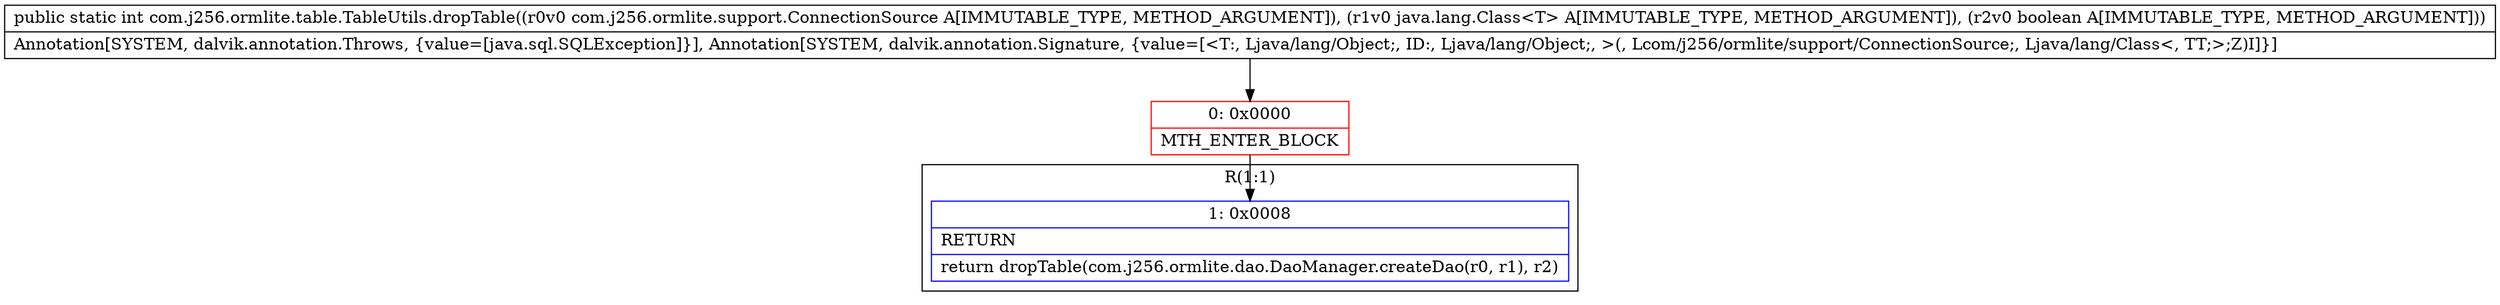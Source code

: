 digraph "CFG forcom.j256.ormlite.table.TableUtils.dropTable(Lcom\/j256\/ormlite\/support\/ConnectionSource;Ljava\/lang\/Class;Z)I" {
subgraph cluster_Region_1165853627 {
label = "R(1:1)";
node [shape=record,color=blue];
Node_1 [shape=record,label="{1\:\ 0x0008|RETURN\l|return dropTable(com.j256.ormlite.dao.DaoManager.createDao(r0, r1), r2)\l}"];
}
Node_0 [shape=record,color=red,label="{0\:\ 0x0000|MTH_ENTER_BLOCK\l}"];
MethodNode[shape=record,label="{public static int com.j256.ormlite.table.TableUtils.dropTable((r0v0 com.j256.ormlite.support.ConnectionSource A[IMMUTABLE_TYPE, METHOD_ARGUMENT]), (r1v0 java.lang.Class\<T\> A[IMMUTABLE_TYPE, METHOD_ARGUMENT]), (r2v0 boolean A[IMMUTABLE_TYPE, METHOD_ARGUMENT]))  | Annotation[SYSTEM, dalvik.annotation.Throws, \{value=[java.sql.SQLException]\}], Annotation[SYSTEM, dalvik.annotation.Signature, \{value=[\<T:, Ljava\/lang\/Object;, ID:, Ljava\/lang\/Object;, \>(, Lcom\/j256\/ormlite\/support\/ConnectionSource;, Ljava\/lang\/Class\<, TT;\>;Z)I]\}]\l}"];
MethodNode -> Node_0;
Node_0 -> Node_1;
}

